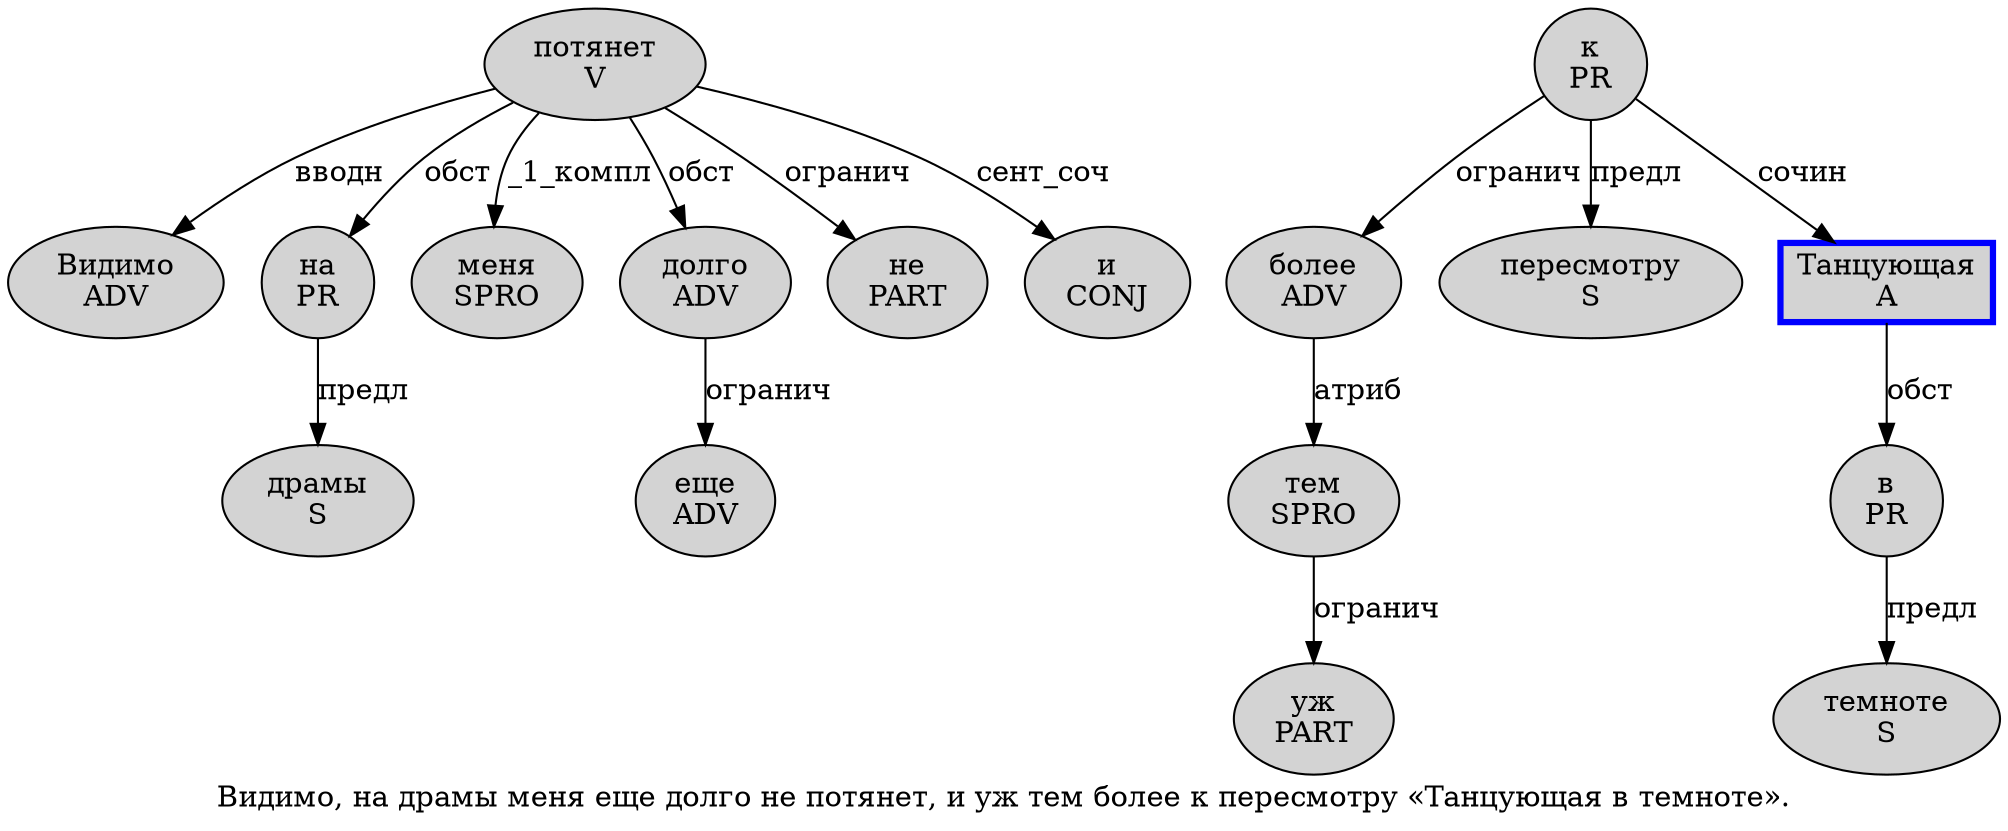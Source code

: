 digraph SENTENCE_945 {
	graph [label="Видимо, на драмы меня еще долго не потянет, и уж тем более к пересмотру «Танцующая в темноте»."]
	node [style=filled]
		0 [label="Видимо
ADV" color="" fillcolor=lightgray penwidth=1 shape=ellipse]
		2 [label="на
PR" color="" fillcolor=lightgray penwidth=1 shape=ellipse]
		3 [label="драмы
S" color="" fillcolor=lightgray penwidth=1 shape=ellipse]
		4 [label="меня
SPRO" color="" fillcolor=lightgray penwidth=1 shape=ellipse]
		5 [label="еще
ADV" color="" fillcolor=lightgray penwidth=1 shape=ellipse]
		6 [label="долго
ADV" color="" fillcolor=lightgray penwidth=1 shape=ellipse]
		7 [label="не
PART" color="" fillcolor=lightgray penwidth=1 shape=ellipse]
		8 [label="потянет
V" color="" fillcolor=lightgray penwidth=1 shape=ellipse]
		10 [label="и
CONJ" color="" fillcolor=lightgray penwidth=1 shape=ellipse]
		11 [label="уж
PART" color="" fillcolor=lightgray penwidth=1 shape=ellipse]
		12 [label="тем
SPRO" color="" fillcolor=lightgray penwidth=1 shape=ellipse]
		13 [label="более
ADV" color="" fillcolor=lightgray penwidth=1 shape=ellipse]
		14 [label="к
PR" color="" fillcolor=lightgray penwidth=1 shape=ellipse]
		15 [label="пересмотру
S" color="" fillcolor=lightgray penwidth=1 shape=ellipse]
		17 [label="Танцующая
A" color=blue fillcolor=lightgray penwidth=3 shape=box]
		18 [label="в
PR" color="" fillcolor=lightgray penwidth=1 shape=ellipse]
		19 [label="темноте
S" color="" fillcolor=lightgray penwidth=1 shape=ellipse]
			8 -> 0 [label="вводн"]
			8 -> 2 [label="обст"]
			8 -> 4 [label="_1_компл"]
			8 -> 6 [label="обст"]
			8 -> 7 [label="огранич"]
			8 -> 10 [label="сент_соч"]
			6 -> 5 [label="огранич"]
			13 -> 12 [label="атриб"]
			2 -> 3 [label="предл"]
			14 -> 13 [label="огранич"]
			14 -> 15 [label="предл"]
			14 -> 17 [label="сочин"]
			12 -> 11 [label="огранич"]
			18 -> 19 [label="предл"]
			17 -> 18 [label="обст"]
}